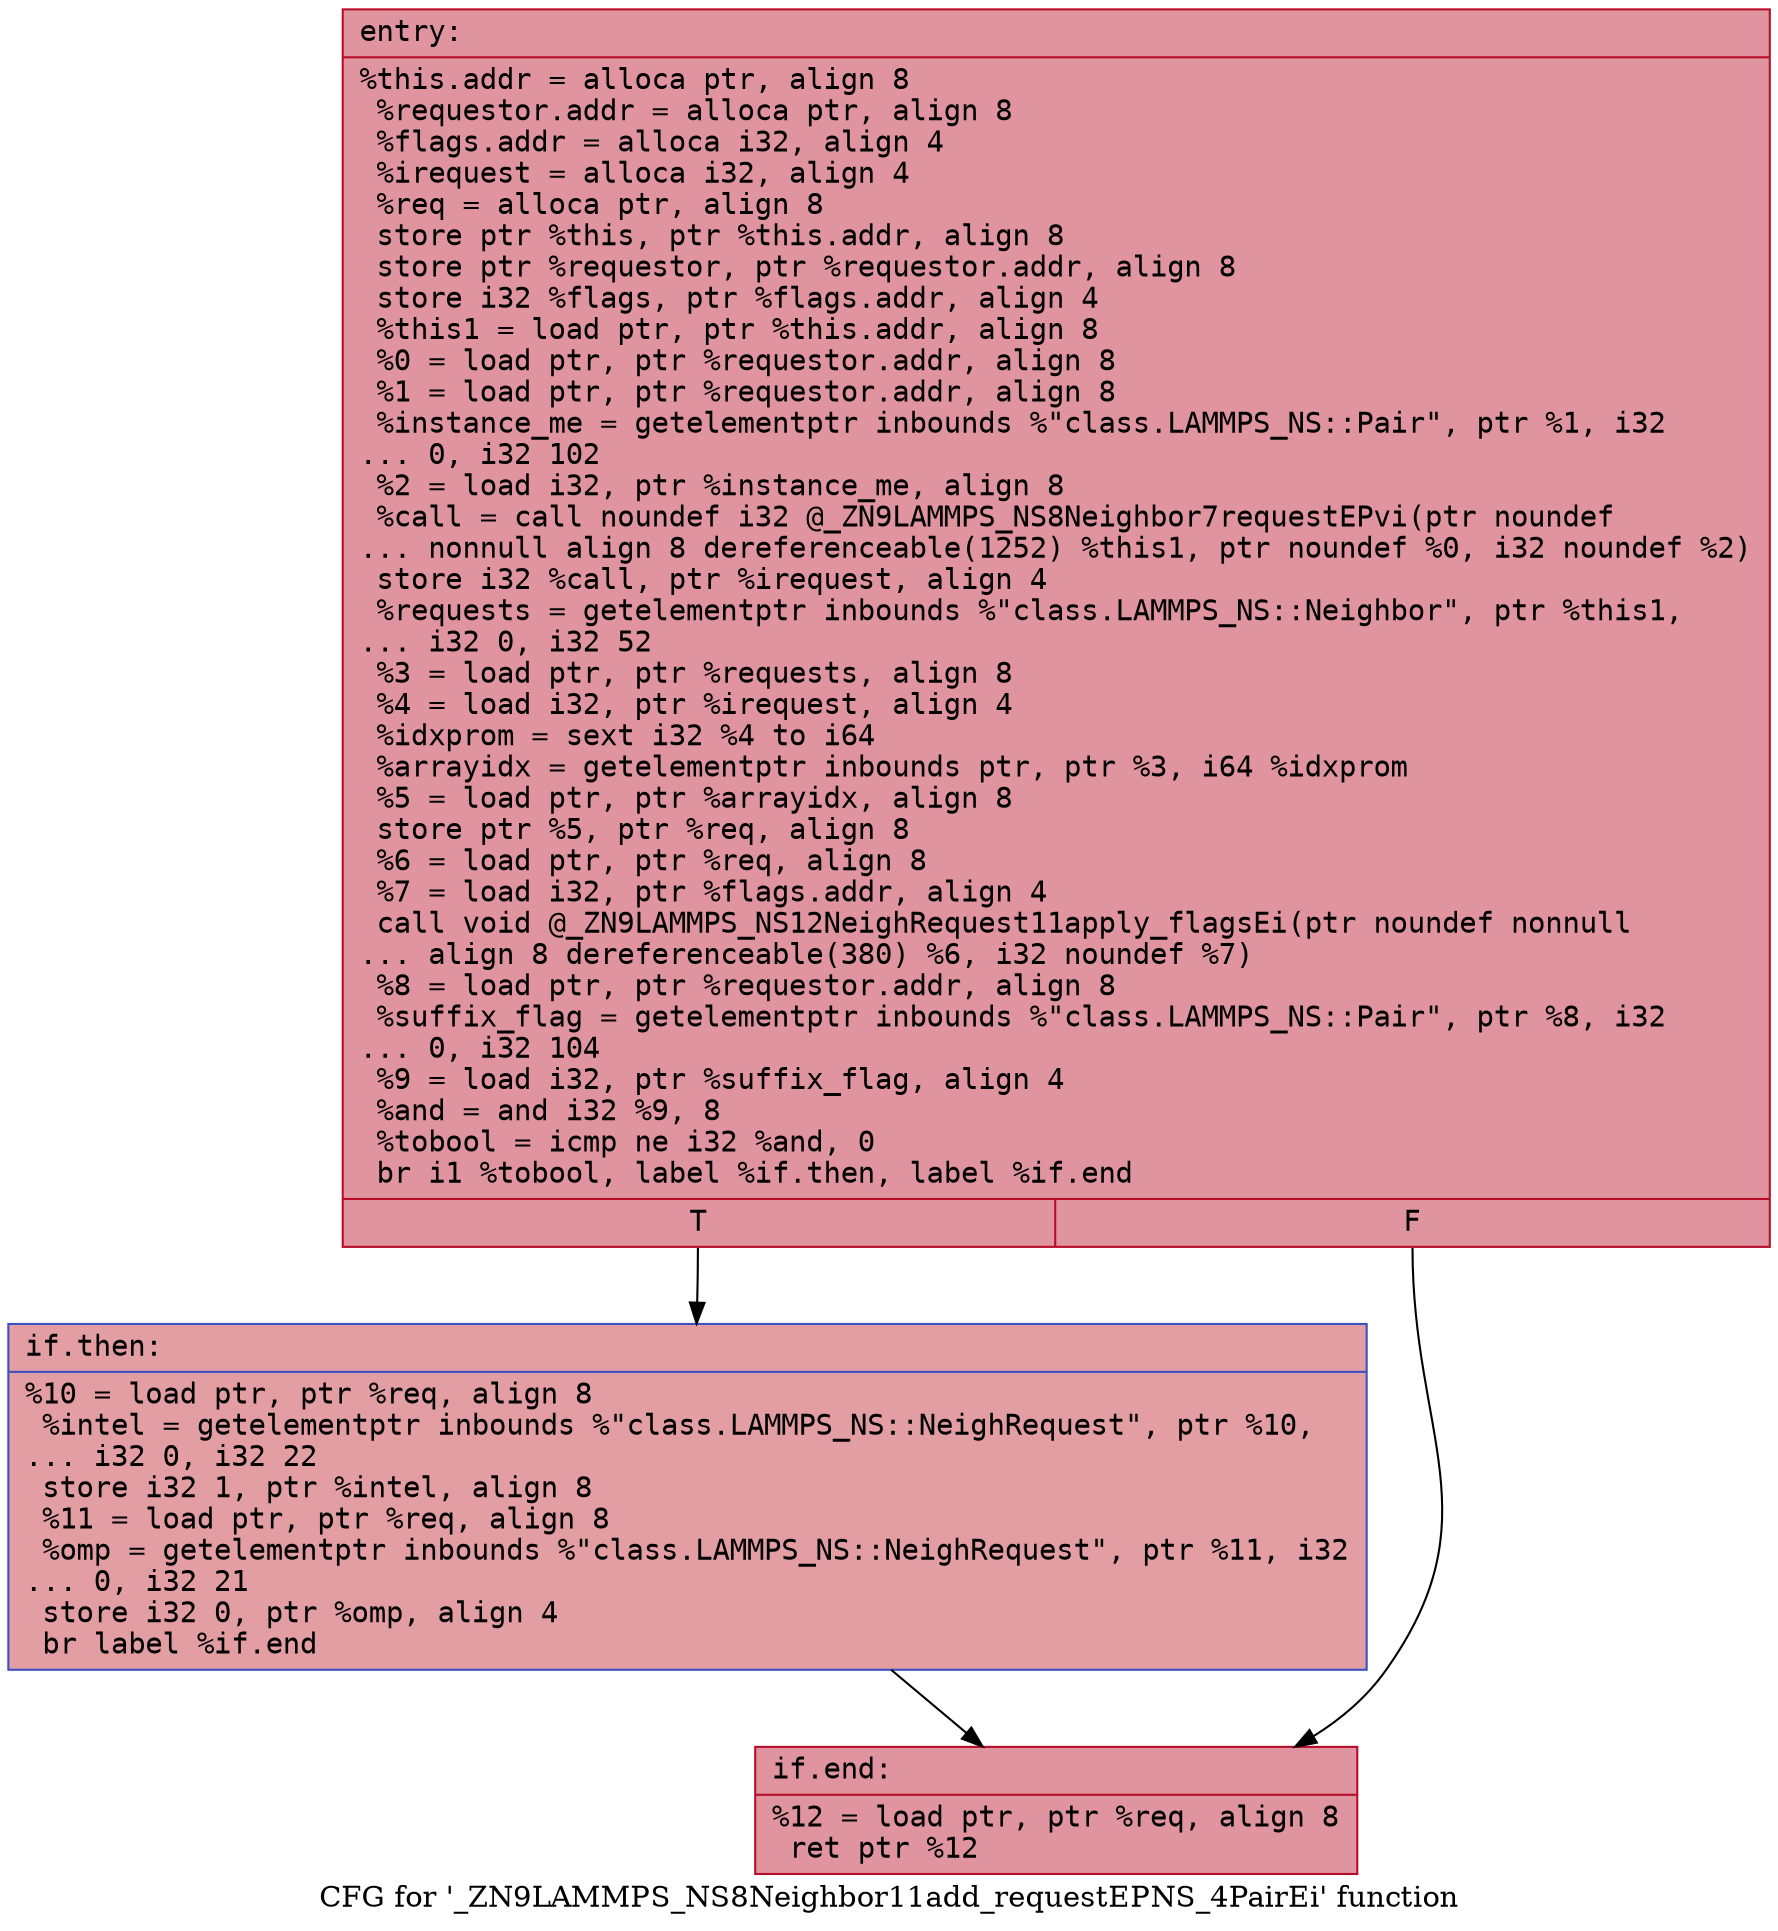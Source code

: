 digraph "CFG for '_ZN9LAMMPS_NS8Neighbor11add_requestEPNS_4PairEi' function" {
	label="CFG for '_ZN9LAMMPS_NS8Neighbor11add_requestEPNS_4PairEi' function";

	Node0x5563be00bf40 [shape=record,color="#b70d28ff", style=filled, fillcolor="#b70d2870" fontname="Courier",label="{entry:\l|  %this.addr = alloca ptr, align 8\l  %requestor.addr = alloca ptr, align 8\l  %flags.addr = alloca i32, align 4\l  %irequest = alloca i32, align 4\l  %req = alloca ptr, align 8\l  store ptr %this, ptr %this.addr, align 8\l  store ptr %requestor, ptr %requestor.addr, align 8\l  store i32 %flags, ptr %flags.addr, align 4\l  %this1 = load ptr, ptr %this.addr, align 8\l  %0 = load ptr, ptr %requestor.addr, align 8\l  %1 = load ptr, ptr %requestor.addr, align 8\l  %instance_me = getelementptr inbounds %\"class.LAMMPS_NS::Pair\", ptr %1, i32\l... 0, i32 102\l  %2 = load i32, ptr %instance_me, align 8\l  %call = call noundef i32 @_ZN9LAMMPS_NS8Neighbor7requestEPvi(ptr noundef\l... nonnull align 8 dereferenceable(1252) %this1, ptr noundef %0, i32 noundef %2)\l  store i32 %call, ptr %irequest, align 4\l  %requests = getelementptr inbounds %\"class.LAMMPS_NS::Neighbor\", ptr %this1,\l... i32 0, i32 52\l  %3 = load ptr, ptr %requests, align 8\l  %4 = load i32, ptr %irequest, align 4\l  %idxprom = sext i32 %4 to i64\l  %arrayidx = getelementptr inbounds ptr, ptr %3, i64 %idxprom\l  %5 = load ptr, ptr %arrayidx, align 8\l  store ptr %5, ptr %req, align 8\l  %6 = load ptr, ptr %req, align 8\l  %7 = load i32, ptr %flags.addr, align 4\l  call void @_ZN9LAMMPS_NS12NeighRequest11apply_flagsEi(ptr noundef nonnull\l... align 8 dereferenceable(380) %6, i32 noundef %7)\l  %8 = load ptr, ptr %requestor.addr, align 8\l  %suffix_flag = getelementptr inbounds %\"class.LAMMPS_NS::Pair\", ptr %8, i32\l... 0, i32 104\l  %9 = load i32, ptr %suffix_flag, align 4\l  %and = and i32 %9, 8\l  %tobool = icmp ne i32 %and, 0\l  br i1 %tobool, label %if.then, label %if.end\l|{<s0>T|<s1>F}}"];
	Node0x5563be00bf40:s0 -> Node0x5563be00d430[tooltip="entry -> if.then\nProbability 50.00%" ];
	Node0x5563be00bf40:s1 -> Node0x5563be00d4a0[tooltip="entry -> if.end\nProbability 50.00%" ];
	Node0x5563be00d430 [shape=record,color="#3d50c3ff", style=filled, fillcolor="#be242e70" fontname="Courier",label="{if.then:\l|  %10 = load ptr, ptr %req, align 8\l  %intel = getelementptr inbounds %\"class.LAMMPS_NS::NeighRequest\", ptr %10,\l... i32 0, i32 22\l  store i32 1, ptr %intel, align 8\l  %11 = load ptr, ptr %req, align 8\l  %omp = getelementptr inbounds %\"class.LAMMPS_NS::NeighRequest\", ptr %11, i32\l... 0, i32 21\l  store i32 0, ptr %omp, align 4\l  br label %if.end\l}"];
	Node0x5563be00d430 -> Node0x5563be00d4a0[tooltip="if.then -> if.end\nProbability 100.00%" ];
	Node0x5563be00d4a0 [shape=record,color="#b70d28ff", style=filled, fillcolor="#b70d2870" fontname="Courier",label="{if.end:\l|  %12 = load ptr, ptr %req, align 8\l  ret ptr %12\l}"];
}
